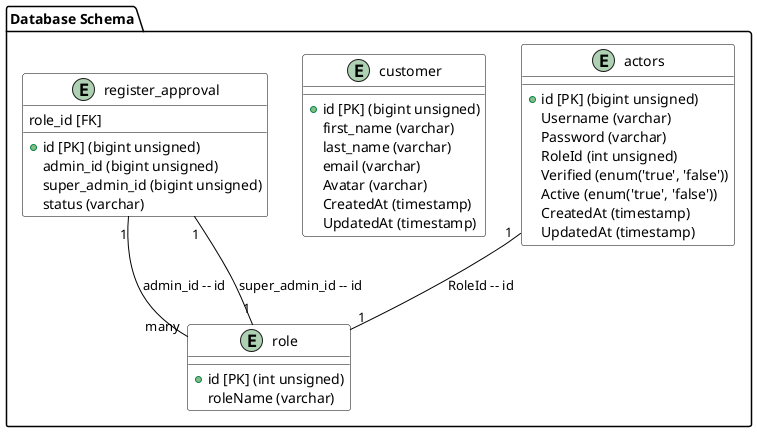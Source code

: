 @startuml

!define TABLE_BORDER_COLOR #666666
!define TABLE_HEADER_COLOR #dddddd
!define TABLE_ROW_COLOR #ffffff

!define PK_COLOR Orange
!define FK_COLOR Green

skinparam class {
    BackgroundColor Transparent
    BorderColor #000000
    ArrowColor #000000
}

package "Database Schema" {
    entity "actors" as actors {
        +id [PK] (bigint unsigned)
        Username (varchar)
        Password (varchar)
        RoleId (int unsigned)
        Verified (enum('true', 'false'))
        Active (enum('true', 'false'))
        CreatedAt (timestamp)
        UpdatedAt (timestamp)
    }

    entity "customer" as customer {
        +id [PK] (bigint unsigned)
        first_name (varchar)
        last_name (varchar)
        email (varchar)
        Avatar (varchar)
        CreatedAt (timestamp)
        UpdatedAt (timestamp)
    }

    entity "role" as role {
        +id [PK] (int unsigned)
        roleName (varchar)
    }

    entity "register_approval" as register_approval {
        +id [PK] (bigint unsigned)
        admin_id (bigint unsigned)
        super_admin_id (bigint unsigned)
        status (varchar)
        role_id [FK]
    }

    actors "1" -- "1" role : RoleId -- id
    register_approval "1" -- "many" role : admin_id -- id
    register_approval "1" -- "1" role : super_admin_id -- id
}

@enduml
